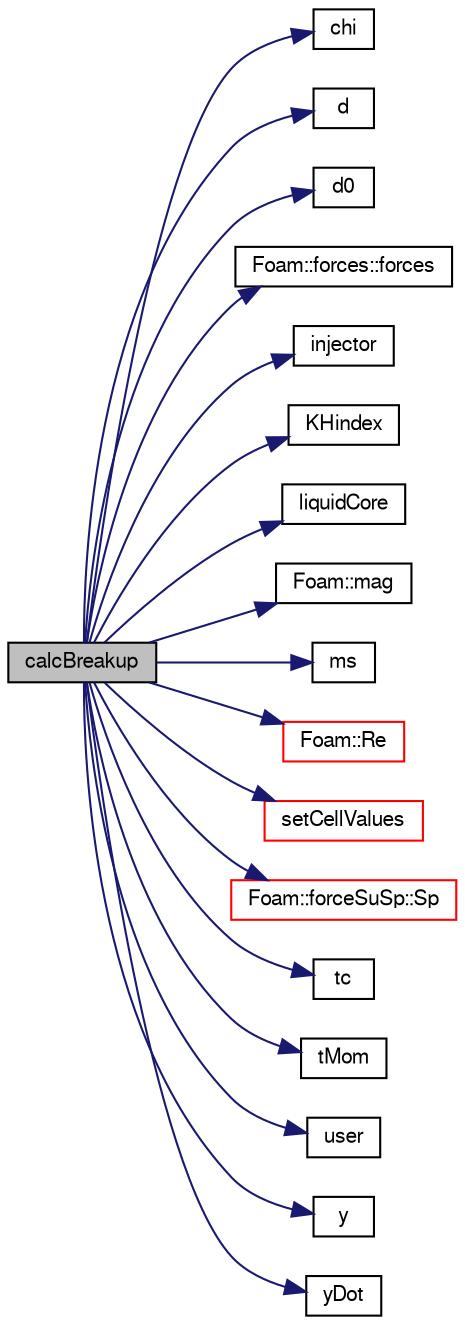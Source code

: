 digraph "calcBreakup"
{
  bgcolor="transparent";
  edge [fontname="FreeSans",fontsize="10",labelfontname="FreeSans",labelfontsize="10"];
  node [fontname="FreeSans",fontsize="10",shape=record];
  rankdir="LR";
  Node284 [label="calcBreakup",height=0.2,width=0.4,color="black", fillcolor="grey75", style="filled", fontcolor="black"];
  Node284 -> Node285 [color="midnightblue",fontsize="10",style="solid",fontname="FreeSans"];
  Node285 [label="chi",height=0.2,width=0.4,color="black",URL="$a24534.html#a5bd52d67ddbc24fe6f2b96919b1b7e9c",tooltip="Calculate the chi-factor for flash-boiling for the. "];
  Node284 -> Node286 [color="midnightblue",fontsize="10",style="solid",fontname="FreeSans"];
  Node286 [label="d",height=0.2,width=0.4,color="black",URL="$a38951.html#aa182a9055736468dd160f12649a01fd1"];
  Node284 -> Node287 [color="midnightblue",fontsize="10",style="solid",fontname="FreeSans"];
  Node287 [label="d0",height=0.2,width=0.4,color="black",URL="$a24534.html#a74a68db7ba09e44264257ba2ae815818",tooltip="Return const access to initial droplet diameter. "];
  Node284 -> Node288 [color="midnightblue",fontsize="10",style="solid",fontname="FreeSans"];
  Node288 [label="Foam::forces::forces",height=0.2,width=0.4,color="black",URL="$a28830.html#ad0adf28726fa5c987a2b4e30067f5e69",tooltip="Disallow default bitwise copy construct. "];
  Node284 -> Node289 [color="midnightblue",fontsize="10",style="solid",fontname="FreeSans"];
  Node289 [label="injector",height=0.2,width=0.4,color="black",URL="$a24534.html#a2f9092845c5a4a7ab326a03986effb3e",tooltip="Return const access to injector id. "];
  Node284 -> Node290 [color="midnightblue",fontsize="10",style="solid",fontname="FreeSans"];
  Node290 [label="KHindex",height=0.2,width=0.4,color="black",URL="$a24534.html#a8e12e45d10aa35d6cac9e9330921fe3b",tooltip="Return const access to Kelvin-Helmholtz breakup index. "];
  Node284 -> Node291 [color="midnightblue",fontsize="10",style="solid",fontname="FreeSans"];
  Node291 [label="liquidCore",height=0.2,width=0.4,color="black",URL="$a24534.html#a36cfd02a720afa408f0385851af43229",tooltip="Return const access to liquid core. "];
  Node284 -> Node292 [color="midnightblue",fontsize="10",style="solid",fontname="FreeSans"];
  Node292 [label="Foam::mag",height=0.2,width=0.4,color="black",URL="$a21124.html#a929da2a3fdcf3dacbbe0487d3a330dae"];
  Node284 -> Node293 [color="midnightblue",fontsize="10",style="solid",fontname="FreeSans"];
  Node293 [label="ms",height=0.2,width=0.4,color="black",URL="$a24534.html#ac4eaef22b801f02c0ffbc11f70fe7fd5",tooltip="Return const access to stripped parcel mass. "];
  Node284 -> Node294 [color="midnightblue",fontsize="10",style="solid",fontname="FreeSans"];
  Node294 [label="Foam::Re",height=0.2,width=0.4,color="red",URL="$a21124.html#affa366970bcbe0f7ccf7c85557a3e12b"];
  Node284 -> Node297 [color="midnightblue",fontsize="10",style="solid",fontname="FreeSans"];
  Node297 [label="setCellValues",height=0.2,width=0.4,color="red",URL="$a24534.html#a41280fa67cfd5c60a05387baa00989df",tooltip="Set cell values. "];
  Node284 -> Node320 [color="midnightblue",fontsize="10",style="solid",fontname="FreeSans"];
  Node320 [label="Foam::forceSuSp::Sp",height=0.2,width=0.4,color="red",URL="$a24126.html#af9f2c4f09467811f2b703e287ca4dd0a",tooltip="Return const access to the implicit coefficient [kg/s]. "];
  Node284 -> Node322 [color="midnightblue",fontsize="10",style="solid",fontname="FreeSans"];
  Node322 [label="tc",height=0.2,width=0.4,color="black",URL="$a24534.html#a8fd39e7d3b6015164d1c2e949613be3b",tooltip="Return const access to atomization characteristic time. "];
  Node284 -> Node323 [color="midnightblue",fontsize="10",style="solid",fontname="FreeSans"];
  Node323 [label="tMom",height=0.2,width=0.4,color="black",URL="$a24534.html#a3cb9806cc60e39aabb7764bb8de675aa",tooltip="Return const access to momentum relaxation time. "];
  Node284 -> Node324 [color="midnightblue",fontsize="10",style="solid",fontname="FreeSans"];
  Node324 [label="user",height=0.2,width=0.4,color="black",URL="$a24534.html#af0f14fd333b3eb8e1f73c055a859081b",tooltip="Return const access to passive user scalar. "];
  Node284 -> Node325 [color="midnightblue",fontsize="10",style="solid",fontname="FreeSans"];
  Node325 [label="y",height=0.2,width=0.4,color="black",URL="$a24534.html#acc5401f4474e7fb931ebed0bbad1e989",tooltip="Return const access to spherical deviation. "];
  Node284 -> Node326 [color="midnightblue",fontsize="10",style="solid",fontname="FreeSans"];
  Node326 [label="yDot",height=0.2,width=0.4,color="black",URL="$a24534.html#a6d554364d0cab782483076fff4186b91",tooltip="Return const access to rate of change of spherical deviation. "];
}
